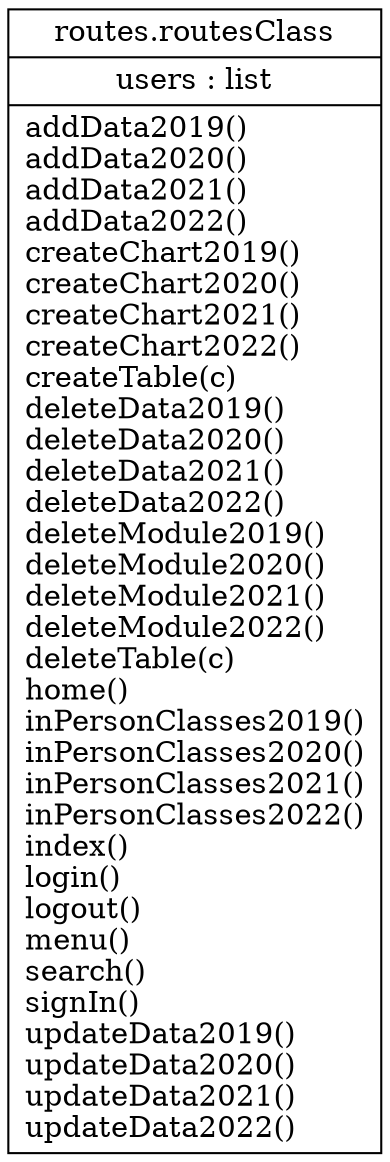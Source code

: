 digraph "classes" {
rankdir=BT
charset="utf-8"
"routes.routesClass" [color="black", fontcolor="black", label=<{routes.routesClass|users : list<br ALIGN="LEFT"/>|addData2019()<br ALIGN="LEFT"/>addData2020()<br ALIGN="LEFT"/>addData2021()<br ALIGN="LEFT"/>addData2022()<br ALIGN="LEFT"/>createChart2019()<br ALIGN="LEFT"/>createChart2020()<br ALIGN="LEFT"/>createChart2021()<br ALIGN="LEFT"/>createChart2022()<br ALIGN="LEFT"/>createTable(c)<br ALIGN="LEFT"/>deleteData2019()<br ALIGN="LEFT"/>deleteData2020()<br ALIGN="LEFT"/>deleteData2021()<br ALIGN="LEFT"/>deleteData2022()<br ALIGN="LEFT"/>deleteModule2019()<br ALIGN="LEFT"/>deleteModule2020()<br ALIGN="LEFT"/>deleteModule2021()<br ALIGN="LEFT"/>deleteModule2022()<br ALIGN="LEFT"/>deleteTable(c)<br ALIGN="LEFT"/>home()<br ALIGN="LEFT"/>inPersonClasses2019()<br ALIGN="LEFT"/>inPersonClasses2020()<br ALIGN="LEFT"/>inPersonClasses2021()<br ALIGN="LEFT"/>inPersonClasses2022()<br ALIGN="LEFT"/>index()<br ALIGN="LEFT"/>login()<br ALIGN="LEFT"/>logout()<br ALIGN="LEFT"/>menu()<br ALIGN="LEFT"/>search()<br ALIGN="LEFT"/>signIn()<br ALIGN="LEFT"/>updateData2019()<br ALIGN="LEFT"/>updateData2020()<br ALIGN="LEFT"/>updateData2021()<br ALIGN="LEFT"/>updateData2022()<br ALIGN="LEFT"/>}>, shape="record", style="solid"];
}
